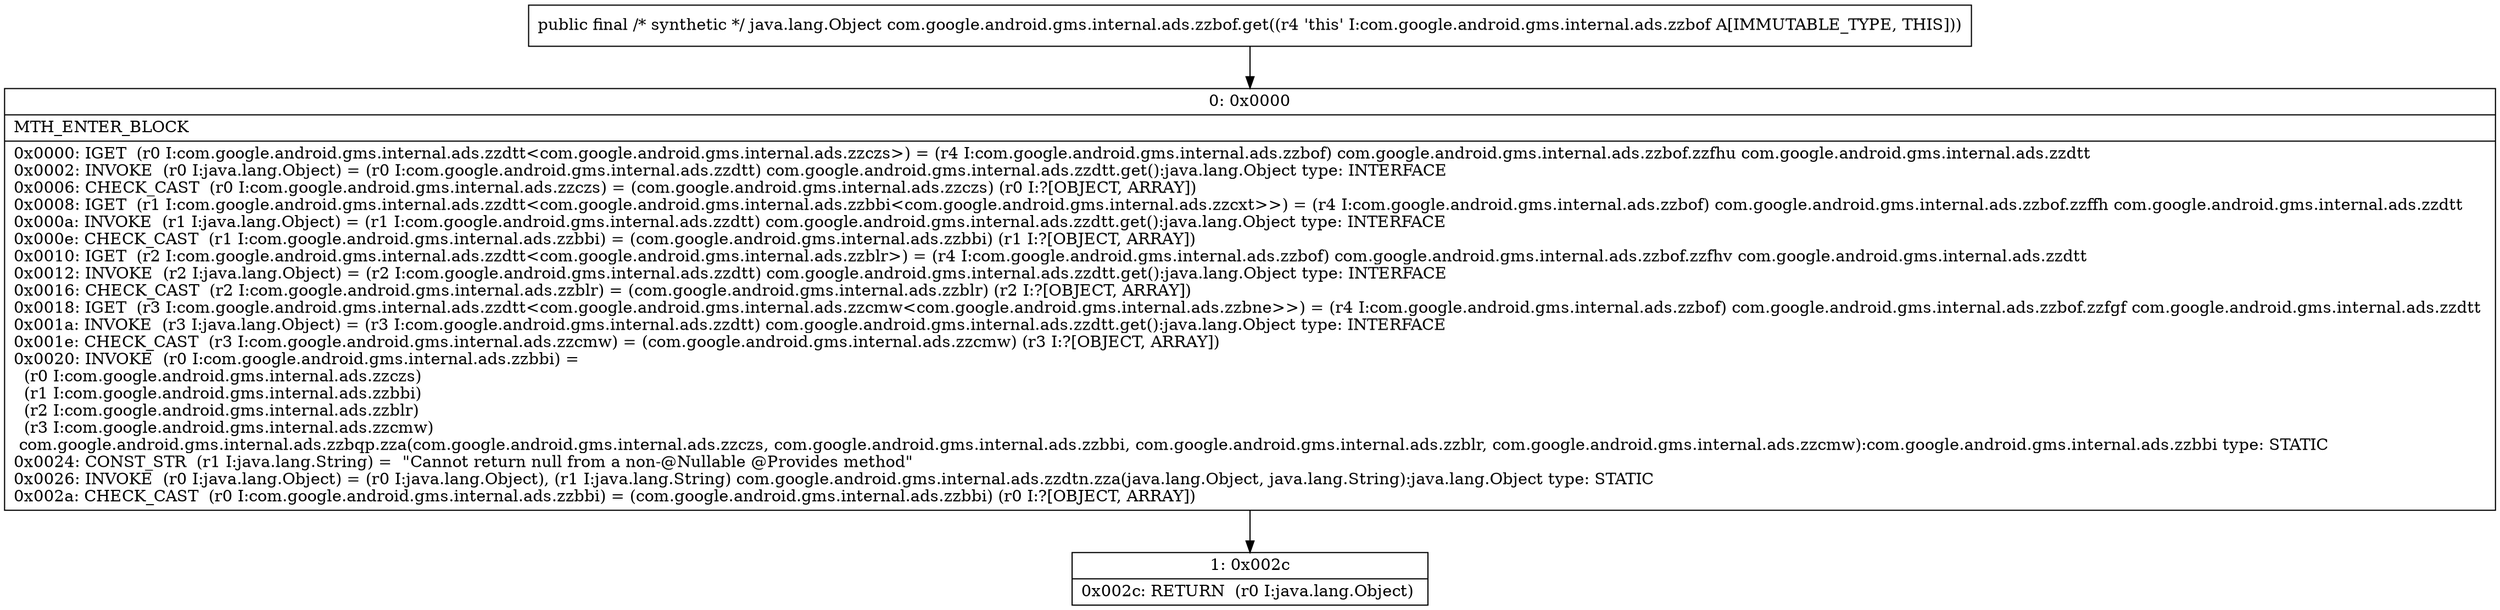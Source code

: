 digraph "CFG forcom.google.android.gms.internal.ads.zzbof.get()Ljava\/lang\/Object;" {
Node_0 [shape=record,label="{0\:\ 0x0000|MTH_ENTER_BLOCK\l|0x0000: IGET  (r0 I:com.google.android.gms.internal.ads.zzdtt\<com.google.android.gms.internal.ads.zzczs\>) = (r4 I:com.google.android.gms.internal.ads.zzbof) com.google.android.gms.internal.ads.zzbof.zzfhu com.google.android.gms.internal.ads.zzdtt \l0x0002: INVOKE  (r0 I:java.lang.Object) = (r0 I:com.google.android.gms.internal.ads.zzdtt) com.google.android.gms.internal.ads.zzdtt.get():java.lang.Object type: INTERFACE \l0x0006: CHECK_CAST  (r0 I:com.google.android.gms.internal.ads.zzczs) = (com.google.android.gms.internal.ads.zzczs) (r0 I:?[OBJECT, ARRAY]) \l0x0008: IGET  (r1 I:com.google.android.gms.internal.ads.zzdtt\<com.google.android.gms.internal.ads.zzbbi\<com.google.android.gms.internal.ads.zzcxt\>\>) = (r4 I:com.google.android.gms.internal.ads.zzbof) com.google.android.gms.internal.ads.zzbof.zzffh com.google.android.gms.internal.ads.zzdtt \l0x000a: INVOKE  (r1 I:java.lang.Object) = (r1 I:com.google.android.gms.internal.ads.zzdtt) com.google.android.gms.internal.ads.zzdtt.get():java.lang.Object type: INTERFACE \l0x000e: CHECK_CAST  (r1 I:com.google.android.gms.internal.ads.zzbbi) = (com.google.android.gms.internal.ads.zzbbi) (r1 I:?[OBJECT, ARRAY]) \l0x0010: IGET  (r2 I:com.google.android.gms.internal.ads.zzdtt\<com.google.android.gms.internal.ads.zzblr\>) = (r4 I:com.google.android.gms.internal.ads.zzbof) com.google.android.gms.internal.ads.zzbof.zzfhv com.google.android.gms.internal.ads.zzdtt \l0x0012: INVOKE  (r2 I:java.lang.Object) = (r2 I:com.google.android.gms.internal.ads.zzdtt) com.google.android.gms.internal.ads.zzdtt.get():java.lang.Object type: INTERFACE \l0x0016: CHECK_CAST  (r2 I:com.google.android.gms.internal.ads.zzblr) = (com.google.android.gms.internal.ads.zzblr) (r2 I:?[OBJECT, ARRAY]) \l0x0018: IGET  (r3 I:com.google.android.gms.internal.ads.zzdtt\<com.google.android.gms.internal.ads.zzcmw\<com.google.android.gms.internal.ads.zzbne\>\>) = (r4 I:com.google.android.gms.internal.ads.zzbof) com.google.android.gms.internal.ads.zzbof.zzfgf com.google.android.gms.internal.ads.zzdtt \l0x001a: INVOKE  (r3 I:java.lang.Object) = (r3 I:com.google.android.gms.internal.ads.zzdtt) com.google.android.gms.internal.ads.zzdtt.get():java.lang.Object type: INTERFACE \l0x001e: CHECK_CAST  (r3 I:com.google.android.gms.internal.ads.zzcmw) = (com.google.android.gms.internal.ads.zzcmw) (r3 I:?[OBJECT, ARRAY]) \l0x0020: INVOKE  (r0 I:com.google.android.gms.internal.ads.zzbbi) = \l  (r0 I:com.google.android.gms.internal.ads.zzczs)\l  (r1 I:com.google.android.gms.internal.ads.zzbbi)\l  (r2 I:com.google.android.gms.internal.ads.zzblr)\l  (r3 I:com.google.android.gms.internal.ads.zzcmw)\l com.google.android.gms.internal.ads.zzbqp.zza(com.google.android.gms.internal.ads.zzczs, com.google.android.gms.internal.ads.zzbbi, com.google.android.gms.internal.ads.zzblr, com.google.android.gms.internal.ads.zzcmw):com.google.android.gms.internal.ads.zzbbi type: STATIC \l0x0024: CONST_STR  (r1 I:java.lang.String) =  \"Cannot return null from a non\-@Nullable @Provides method\" \l0x0026: INVOKE  (r0 I:java.lang.Object) = (r0 I:java.lang.Object), (r1 I:java.lang.String) com.google.android.gms.internal.ads.zzdtn.zza(java.lang.Object, java.lang.String):java.lang.Object type: STATIC \l0x002a: CHECK_CAST  (r0 I:com.google.android.gms.internal.ads.zzbbi) = (com.google.android.gms.internal.ads.zzbbi) (r0 I:?[OBJECT, ARRAY]) \l}"];
Node_1 [shape=record,label="{1\:\ 0x002c|0x002c: RETURN  (r0 I:java.lang.Object) \l}"];
MethodNode[shape=record,label="{public final \/* synthetic *\/ java.lang.Object com.google.android.gms.internal.ads.zzbof.get((r4 'this' I:com.google.android.gms.internal.ads.zzbof A[IMMUTABLE_TYPE, THIS])) }"];
MethodNode -> Node_0;
Node_0 -> Node_1;
}

